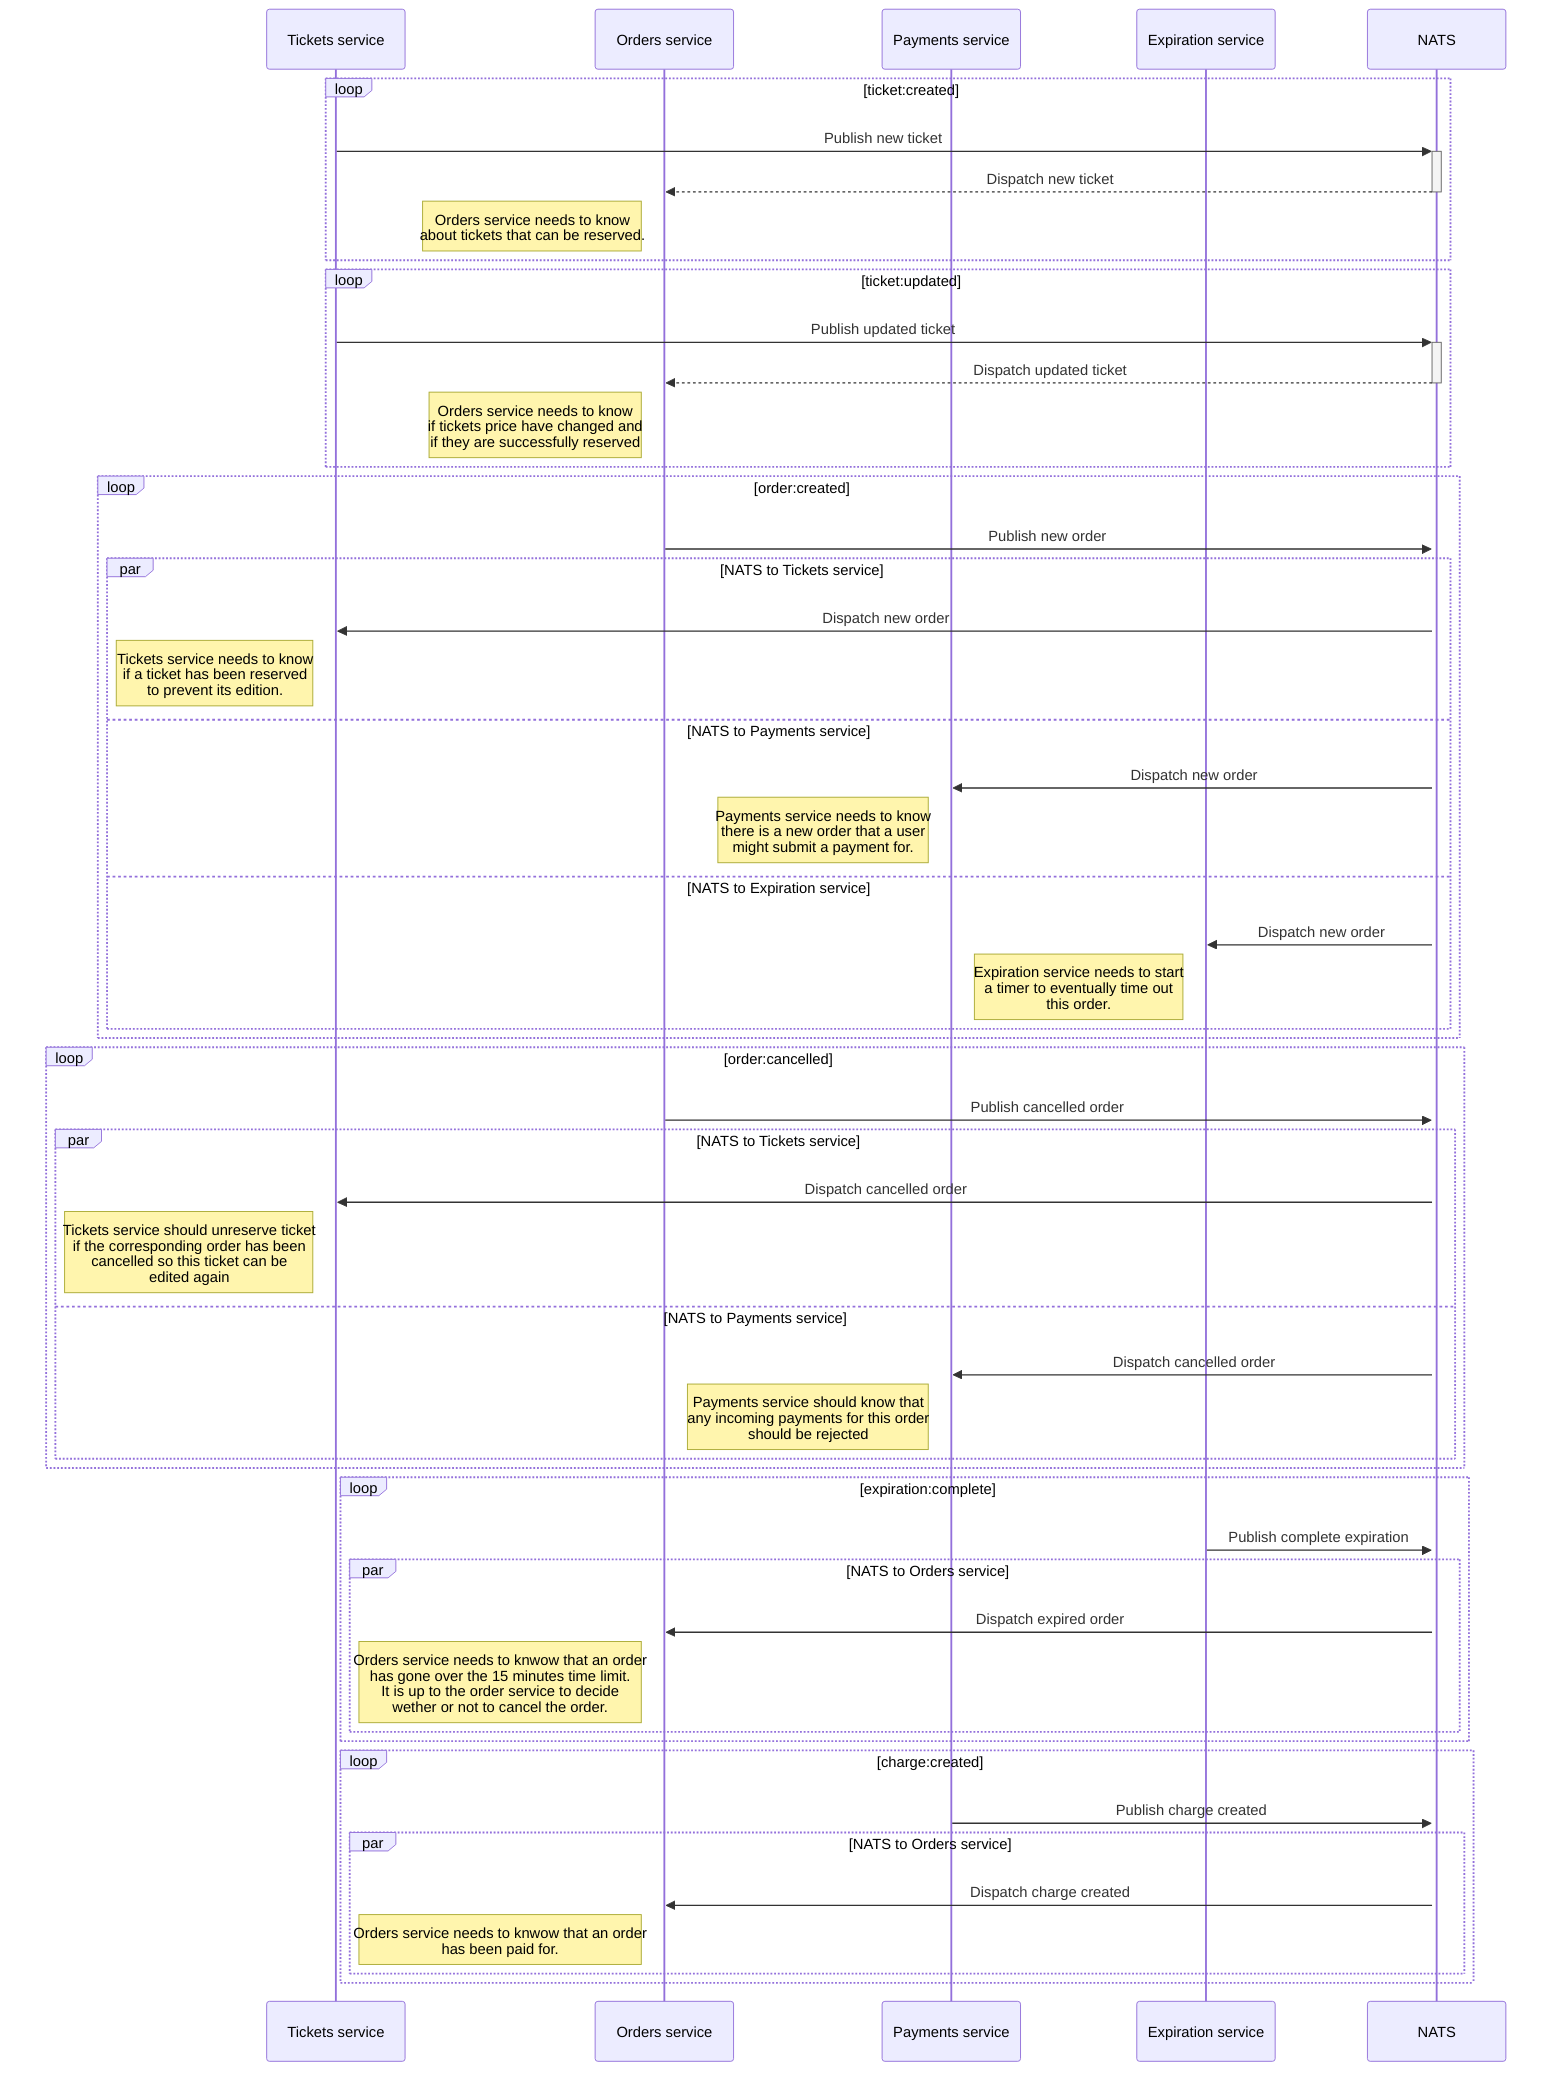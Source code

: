 sequenceDiagram
	participant Tickets service
	participant Orders service
	participant Payments service
    participant Expiration service
    participant NATS

	loop ticket:created
    %% event emitted by tickets service
		Tickets service->>+NATS: Publish new ticket
		NATS-->>-Orders service: Dispatch new ticket
		Note left of Orders service: Orders service needs to know <br> about tickets that can be reserved.
	end
	
	loop ticket:updated
    %% event emitted by tickets service
		Tickets service->>+NATS: Publish updated ticket
		NATS-->>-Orders service: Dispatch updated ticket
		Note left of Orders service: Orders service needs to know <br> if tickets price have changed and <br>if they are successfully reserved
	end	
	
	loop order:created
    %% event emitted by orders service
		Orders service->>+NATS: Publish new order
		par NATS to Tickets service
        NATS->>Tickets service: Dispatch new order
        Note left of Tickets service: Tickets service needs to know<br>if a ticket has been reserved<br>to prevent its edition.	
        and NATS to Payments service
        NATS->>Payments service: Dispatch new order
        Note left of Payments service: Payments service needs to know<br>there is a new order that a user<br>might submit a payment for.
        and NATS to Expiration service
        NATS->>Expiration service: Dispatch new order
        Note left of Expiration service: Expiration service needs to start<br>a timer to eventually time out<br>this order.
        end
	end		

	
	loop order:cancelled
    %% event emitted by orders service
		Orders service->>+NATS: Publish cancelled order
		par NATS to Tickets service
        NATS->>Tickets service: Dispatch cancelled order
        Note left of Tickets service: Tickets service should unreserve ticket<br>if the corresponding order has been<br>cancelled so this ticket can be <br>edited again
        and NATS to Payments service
        NATS->>Payments service: Dispatch cancelled order
        Note left of Payments service: Payments service should know that<br>any incoming payments for this order<br>should be rejected
    end
	end	
	
	loop expiration:complete
    %% event emitted by expiration service
		Expiration service->>+NATS: Publish complete expiration
		par NATS to Orders service
        NATS->>Orders service: Dispatch expired order
        Note left of Orders service: Orders service needs to knwow that an order<br>has gone over the 15 minutes time limit.<br>It is up to the order service to decide<br> wether or not to cancel the order.
        end    
	end	
	
	loop charge:created
    %% event emitted by payments service
		Payments service->>+NATS: Publish charge created
		par NATS to Orders service
        NATS->>Orders service: Dispatch charge created
        Note left of Orders service: Orders service needs to knwow that an order<br>has been paid for.
        end    
	end